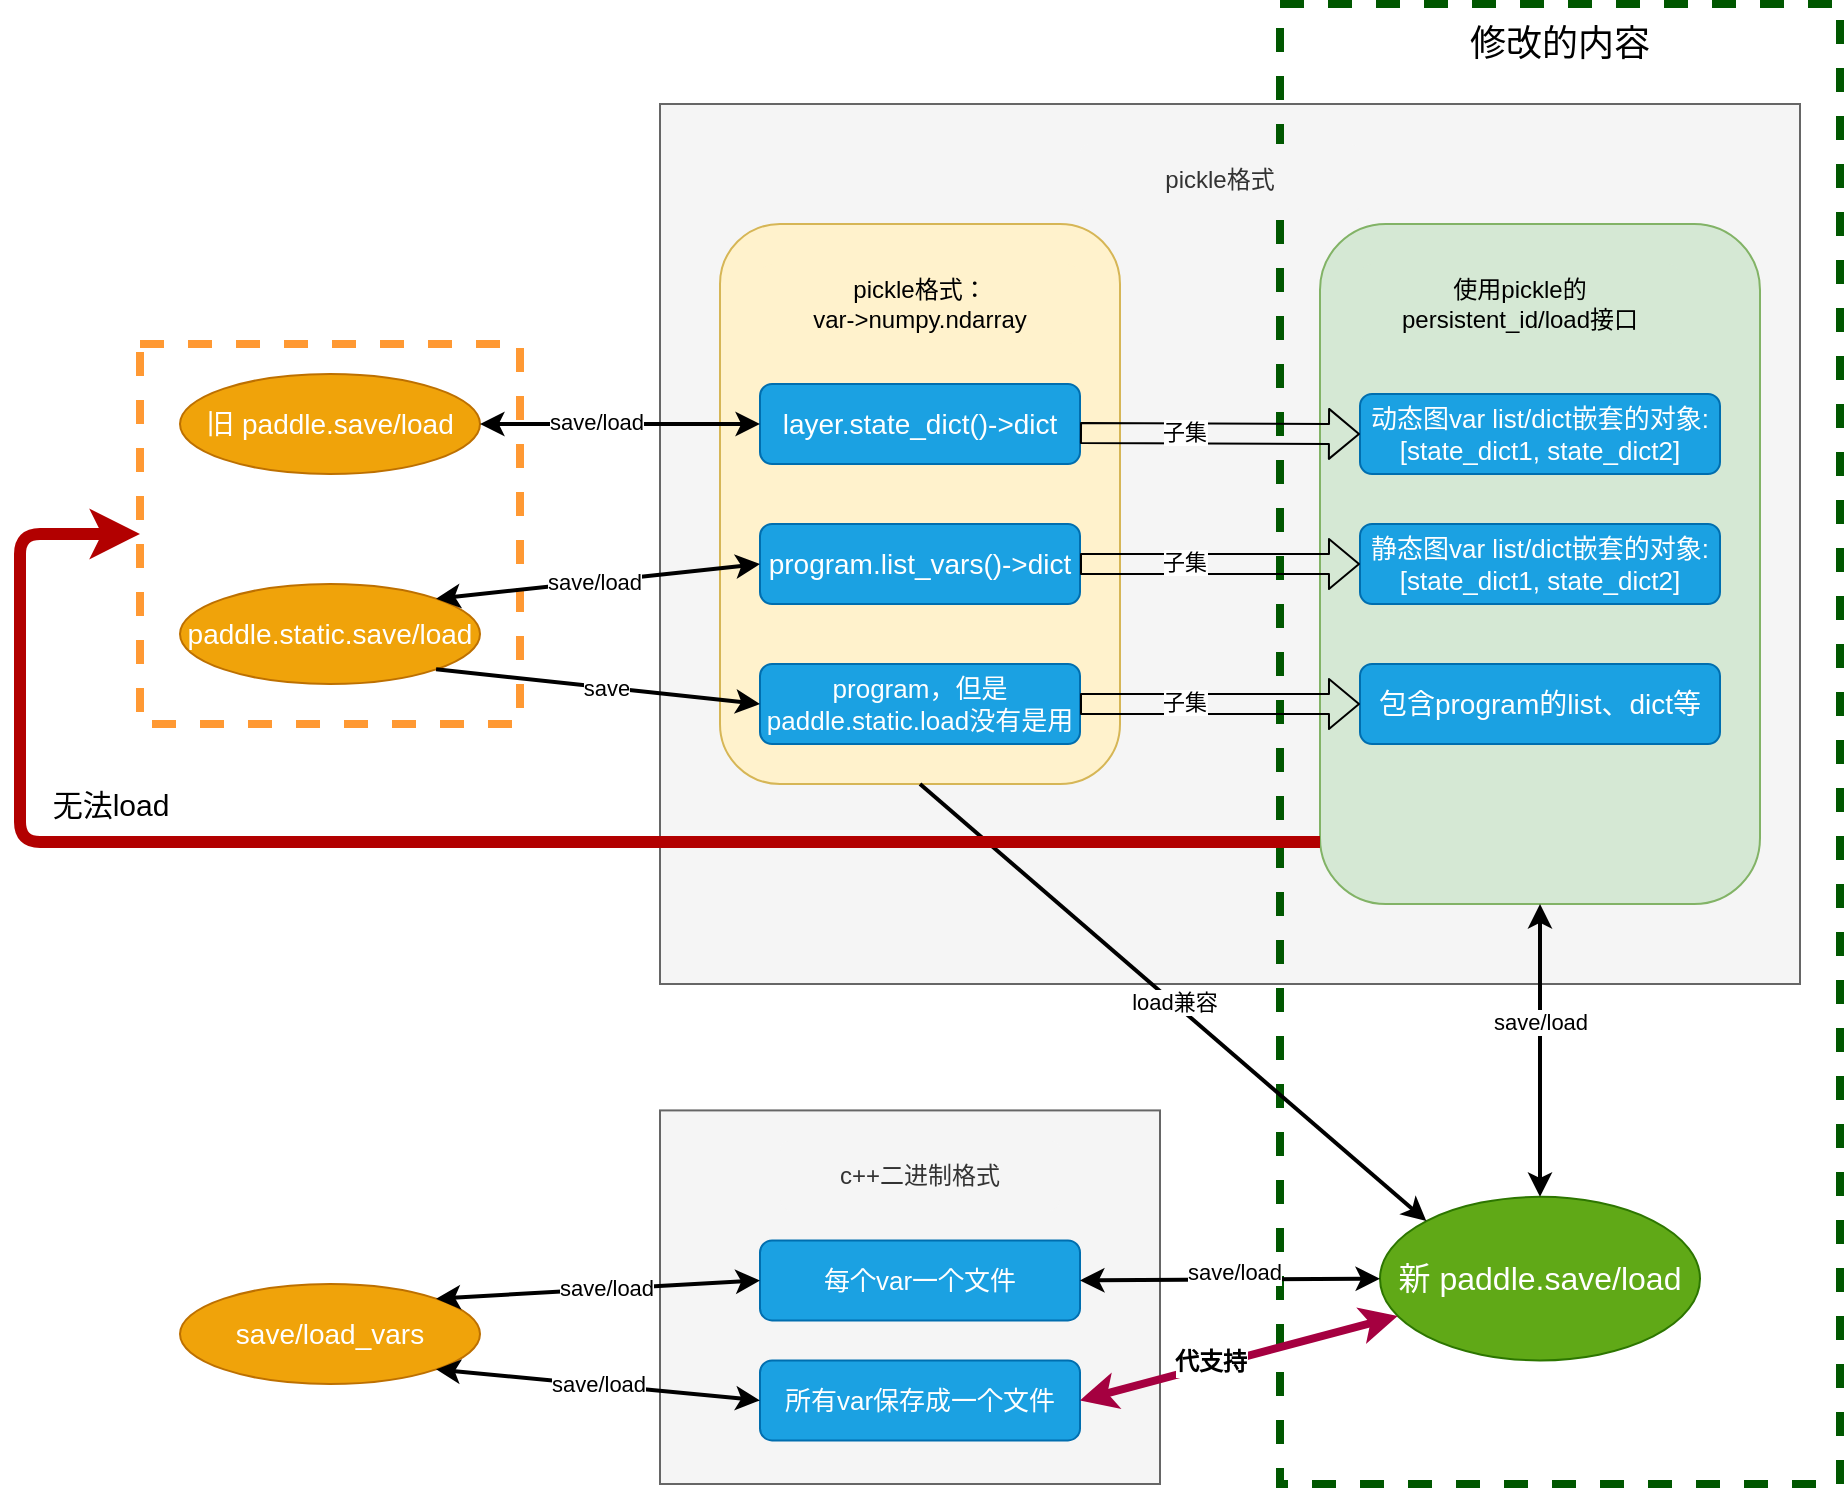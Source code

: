<mxfile version="14.2.9" type="github">
  <diagram id="tt5JFjFHPFmkW61CNUUX" name="Page-1">
    <mxGraphModel dx="2505" dy="867" grid="1" gridSize="10" guides="1" tooltips="1" connect="1" arrows="1" fold="1" page="1" pageScale="1" pageWidth="827" pageHeight="1169" math="0" shadow="0">
      <root>
        <mxCell id="0" />
        <mxCell id="1" parent="0" />
        <mxCell id="FwvYShrbWAnCKhNYx9Qg-18" value="" style="rounded=0;whiteSpace=wrap;html=1;fillColor=#f5f5f5;strokeColor=#666666;fontColor=#333333;" parent="1" vertex="1">
          <mxGeometry x="270" y="120" width="570" height="440" as="geometry" />
        </mxCell>
        <mxCell id="qJTZwnVhEVgrwr9GslrN-50" value="" style="rounded=0;whiteSpace=wrap;html=1;dashed=1;strokeColor=#005700;strokeWidth=4;fontColor=#ffffff;fillColor=none;" vertex="1" parent="1">
          <mxGeometry x="580" y="70" width="280" height="740" as="geometry" />
        </mxCell>
        <mxCell id="qJTZwnVhEVgrwr9GslrN-44" value="" style="rounded=0;whiteSpace=wrap;html=1;strokeColor=#FF9933;strokeWidth=4;fillColor=none;dashed=1;" vertex="1" parent="1">
          <mxGeometry x="10" y="240" width="190" height="190" as="geometry" />
        </mxCell>
        <mxCell id="qJTZwnVhEVgrwr9GslrN-12" value="" style="rounded=0;whiteSpace=wrap;html=1;fillColor=#f5f5f5;strokeColor=#666666;fontColor=#333333;" vertex="1" parent="1">
          <mxGeometry x="270" y="623.21" width="250" height="186.79" as="geometry" />
        </mxCell>
        <mxCell id="FwvYShrbWAnCKhNYx9Qg-17" value="" style="rounded=1;whiteSpace=wrap;html=1;fillColor=#fff2cc;strokeColor=#d6b656;" parent="1" vertex="1">
          <mxGeometry x="300" y="180" width="200" height="280" as="geometry" />
        </mxCell>
        <mxCell id="FwvYShrbWAnCKhNYx9Qg-24" value="" style="rounded=1;whiteSpace=wrap;html=1;fillColor=#d5e8d4;strokeColor=#82b366;" parent="1" vertex="1">
          <mxGeometry x="600" y="180" width="220" height="340" as="geometry" />
        </mxCell>
        <mxCell id="FwvYShrbWAnCKhNYx9Qg-2" value="&lt;font style=&quot;font-size: 14px&quot;&gt;layer.state_dict()-&amp;gt;dict&lt;/font&gt;" style="rounded=1;whiteSpace=wrap;html=1;fillColor=#1ba1e2;strokeColor=#006EAF;fontColor=#ffffff;" parent="1" vertex="1">
          <mxGeometry x="320" y="260" width="160" height="40" as="geometry" />
        </mxCell>
        <mxCell id="FwvYShrbWAnCKhNYx9Qg-10" value="&lt;font style=&quot;font-size: 14px&quot;&gt;program.list_vars()-&amp;gt;dict&lt;/font&gt;" style="rounded=1;whiteSpace=wrap;html=1;fillColor=#1ba1e2;strokeColor=#006EAF;fontColor=#ffffff;" parent="1" vertex="1">
          <mxGeometry x="320" y="330" width="160" height="40" as="geometry" />
        </mxCell>
        <mxCell id="FwvYShrbWAnCKhNYx9Qg-11" value="&lt;font style=&quot;font-size: 13px&quot;&gt;program，但是paddle.static.load没有是用&lt;/font&gt;" style="rounded=1;whiteSpace=wrap;html=1;fillColor=#1ba1e2;strokeColor=#006EAF;fontColor=#ffffff;" parent="1" vertex="1">
          <mxGeometry x="320" y="400" width="160" height="40" as="geometry" />
        </mxCell>
        <mxCell id="FwvYShrbWAnCKhNYx9Qg-12" value="&lt;font style=&quot;font-size: 13px&quot;&gt;每个var一个文件&lt;/font&gt;" style="rounded=1;whiteSpace=wrap;html=1;fillColor=#1ba1e2;strokeColor=#006EAF;fontColor=#ffffff;" parent="1" vertex="1">
          <mxGeometry x="320" y="688.21" width="160" height="40" as="geometry" />
        </mxCell>
        <mxCell id="FwvYShrbWAnCKhNYx9Qg-13" value="&lt;font style=&quot;font-size: 13px&quot;&gt;所有var保存成一个文件&lt;/font&gt;" style="rounded=1;whiteSpace=wrap;html=1;fillColor=#1ba1e2;strokeColor=#006EAF;fontColor=#ffffff;" parent="1" vertex="1">
          <mxGeometry x="320" y="748.21" width="160" height="40" as="geometry" />
        </mxCell>
        <mxCell id="FwvYShrbWAnCKhNYx9Qg-15" value="c++二进制格式" style="rounded=1;whiteSpace=wrap;html=1;fillColor=#f5f5f5;fontColor=#333333;strokeColor=none;" parent="1" vertex="1">
          <mxGeometry x="330" y="638.21" width="140" height="35" as="geometry" />
        </mxCell>
        <mxCell id="FwvYShrbWAnCKhNYx9Qg-19" value="&lt;font style=&quot;font-size: 13px&quot;&gt;动态图var list/dict嵌套的对象:&lt;br&gt;[state_dict1, state_dict2]&lt;/font&gt;" style="rounded=1;whiteSpace=wrap;html=1;fillColor=#1ba1e2;strokeColor=#006EAF;fontColor=#ffffff;" parent="1" vertex="1">
          <mxGeometry x="620" y="265" width="180" height="40" as="geometry" />
        </mxCell>
        <mxCell id="FwvYShrbWAnCKhNYx9Qg-22" value="pickle格式：&lt;br&gt;var-&amp;gt;numpy.ndarray" style="rounded=1;whiteSpace=wrap;html=1;fillColor=#fff2cc;strokeColor=none;" parent="1" vertex="1">
          <mxGeometry x="320" y="200" width="160" height="40" as="geometry" />
        </mxCell>
        <mxCell id="FwvYShrbWAnCKhNYx9Qg-23" value="&lt;font style=&quot;font-size: 14px&quot;&gt;包含program的list、dict等&lt;/font&gt;" style="rounded=1;whiteSpace=wrap;html=1;fillColor=#1ba1e2;strokeColor=#006EAF;fontColor=#ffffff;" parent="1" vertex="1">
          <mxGeometry x="620" y="400" width="180" height="40" as="geometry" />
        </mxCell>
        <mxCell id="FwvYShrbWAnCKhNYx9Qg-26" value="使用pickle的persistent_id/load接口" style="rounded=1;whiteSpace=wrap;html=1;fillColor=#d5e8d4;strokeColor=none;" parent="1" vertex="1">
          <mxGeometry x="620" y="200" width="160" height="40" as="geometry" />
        </mxCell>
        <mxCell id="FwvYShrbWAnCKhNYx9Qg-27" value="pickle格式" style="rounded=1;whiteSpace=wrap;html=1;fillColor=#f5f5f5;fontColor=#333333;strokeColor=none;" parent="1" vertex="1">
          <mxGeometry x="480" y="140" width="140" height="35" as="geometry" />
        </mxCell>
        <mxCell id="FwvYShrbWAnCKhNYx9Qg-35" value="&lt;font style=&quot;font-size: 14px&quot;&gt;paddle.static.save/load&lt;/font&gt;" style="ellipse;whiteSpace=wrap;html=1;fillColor=#f0a30a;strokeColor=#BD7000;fontColor=#ffffff;" parent="1" vertex="1">
          <mxGeometry x="30" y="360" width="150" height="50" as="geometry" />
        </mxCell>
        <mxCell id="FwvYShrbWAnCKhNYx9Qg-36" value="&lt;font style=&quot;font-size: 14px&quot;&gt;旧 paddle.save/load&lt;/font&gt;" style="ellipse;whiteSpace=wrap;html=1;fillColor=#f0a30a;strokeColor=#BD7000;fontColor=#ffffff;" parent="1" vertex="1">
          <mxGeometry x="30" y="255" width="150" height="50" as="geometry" />
        </mxCell>
        <mxCell id="FwvYShrbWAnCKhNYx9Qg-37" value="&lt;font style=&quot;font-size: 14px&quot;&gt;save/load_vars&lt;/font&gt;" style="ellipse;whiteSpace=wrap;html=1;fillColor=#f0a30a;strokeColor=#BD7000;fontColor=#ffffff;" parent="1" vertex="1">
          <mxGeometry x="30" y="710" width="150" height="50" as="geometry" />
        </mxCell>
        <mxCell id="FwvYShrbWAnCKhNYx9Qg-40" value="" style="endArrow=classic;startArrow=classic;html=1;exitX=1;exitY=0.5;exitDx=0;exitDy=0;entryX=0;entryY=0.5;entryDx=0;entryDy=0;strokeWidth=2;" parent="1" source="FwvYShrbWAnCKhNYx9Qg-36" target="FwvYShrbWAnCKhNYx9Qg-2" edge="1">
          <mxGeometry width="50" height="50" relative="1" as="geometry">
            <mxPoint x="170" y="440" as="sourcePoint" />
            <mxPoint x="320" y="300" as="targetPoint" />
          </mxGeometry>
        </mxCell>
        <mxCell id="qJTZwnVhEVgrwr9GslrN-21" value="save/load" style="edgeLabel;html=1;align=center;verticalAlign=middle;resizable=0;points=[];" vertex="1" connectable="0" parent="FwvYShrbWAnCKhNYx9Qg-40">
          <mxGeometry x="-0.171" y="1" relative="1" as="geometry">
            <mxPoint as="offset" />
          </mxGeometry>
        </mxCell>
        <mxCell id="FwvYShrbWAnCKhNYx9Qg-41" value="" style="endArrow=classic;startArrow=classic;html=1;exitX=1;exitY=0;exitDx=0;exitDy=0;entryX=0;entryY=0.5;entryDx=0;entryDy=0;strokeWidth=2;" parent="1" source="FwvYShrbWAnCKhNYx9Qg-35" target="FwvYShrbWAnCKhNYx9Qg-10" edge="1">
          <mxGeometry width="50" height="50" relative="1" as="geometry">
            <mxPoint x="130" y="430" as="sourcePoint" />
            <mxPoint x="320" y="360" as="targetPoint" />
          </mxGeometry>
        </mxCell>
        <mxCell id="qJTZwnVhEVgrwr9GslrN-22" value="save/load" style="edgeLabel;html=1;align=center;verticalAlign=middle;resizable=0;points=[];" vertex="1" connectable="0" parent="FwvYShrbWAnCKhNYx9Qg-41">
          <mxGeometry x="-0.025" relative="1" as="geometry">
            <mxPoint as="offset" />
          </mxGeometry>
        </mxCell>
        <mxCell id="FwvYShrbWAnCKhNYx9Qg-42" value="" style="endArrow=classic;html=1;exitX=1;exitY=1;exitDx=0;exitDy=0;entryX=0;entryY=0.5;entryDx=0;entryDy=0;strokeWidth=2;" parent="1" source="FwvYShrbWAnCKhNYx9Qg-35" target="FwvYShrbWAnCKhNYx9Qg-11" edge="1">
          <mxGeometry width="50" height="50" relative="1" as="geometry">
            <mxPoint x="100" y="420" as="sourcePoint" />
            <mxPoint x="320" y="420" as="targetPoint" />
          </mxGeometry>
        </mxCell>
        <mxCell id="qJTZwnVhEVgrwr9GslrN-23" value="save" style="edgeLabel;html=1;align=center;verticalAlign=middle;resizable=0;points=[];" vertex="1" connectable="0" parent="FwvYShrbWAnCKhNYx9Qg-42">
          <mxGeometry x="0.049" relative="1" as="geometry">
            <mxPoint as="offset" />
          </mxGeometry>
        </mxCell>
        <mxCell id="FwvYShrbWAnCKhNYx9Qg-43" value="" style="endArrow=classic;startArrow=classic;html=1;entryX=0;entryY=0.5;entryDx=0;entryDy=0;exitX=1;exitY=0;exitDx=0;exitDy=0;strokeWidth=2;" parent="1" source="FwvYShrbWAnCKhNYx9Qg-37" target="FwvYShrbWAnCKhNYx9Qg-12" edge="1">
          <mxGeometry width="50" height="50" relative="1" as="geometry">
            <mxPoint x="210" y="758.21" as="sourcePoint" />
            <mxPoint x="260" y="708.21" as="targetPoint" />
          </mxGeometry>
        </mxCell>
        <mxCell id="qJTZwnVhEVgrwr9GslrN-24" value="save/load" style="edgeLabel;html=1;align=center;verticalAlign=middle;resizable=0;points=[];" vertex="1" connectable="0" parent="FwvYShrbWAnCKhNYx9Qg-43">
          <mxGeometry x="0.05" y="1" relative="1" as="geometry">
            <mxPoint as="offset" />
          </mxGeometry>
        </mxCell>
        <mxCell id="FwvYShrbWAnCKhNYx9Qg-44" value="save/load" style="endArrow=classic;startArrow=classic;html=1;entryX=0;entryY=0.5;entryDx=0;entryDy=0;exitX=1;exitY=1;exitDx=0;exitDy=0;strokeWidth=2;" parent="1" source="FwvYShrbWAnCKhNYx9Qg-37" target="FwvYShrbWAnCKhNYx9Qg-13" edge="1">
          <mxGeometry width="50" height="50" relative="1" as="geometry">
            <mxPoint x="190" y="798.21" as="sourcePoint" />
            <mxPoint x="240" y="748.21" as="targetPoint" />
          </mxGeometry>
        </mxCell>
        <mxCell id="FwvYShrbWAnCKhNYx9Qg-46" value="&lt;font style=&quot;font-size: 16px&quot;&gt;新 paddle.save/load&lt;/font&gt;" style="ellipse;whiteSpace=wrap;html=1;fillColor=#60a917;strokeColor=#2D7600;fontColor=#ffffff;" parent="1" vertex="1">
          <mxGeometry x="630" y="666.42" width="160" height="81.79" as="geometry" />
        </mxCell>
        <mxCell id="qJTZwnVhEVgrwr9GslrN-5" value="" style="endArrow=classic;html=1;entryX=0;entryY=0;entryDx=0;entryDy=0;exitX=0.5;exitY=1;exitDx=0;exitDy=0;strokeWidth=2;" edge="1" parent="1" source="FwvYShrbWAnCKhNYx9Qg-17" target="FwvYShrbWAnCKhNYx9Qg-46">
          <mxGeometry relative="1" as="geometry">
            <mxPoint x="400" y="470" as="sourcePoint" />
            <mxPoint x="630" y="510" as="targetPoint" />
          </mxGeometry>
        </mxCell>
        <mxCell id="qJTZwnVhEVgrwr9GslrN-6" value="load兼容" style="edgeLabel;resizable=0;html=1;align=center;verticalAlign=middle;" connectable="0" vertex="1" parent="qJTZwnVhEVgrwr9GslrN-5">
          <mxGeometry relative="1" as="geometry" />
        </mxCell>
        <mxCell id="qJTZwnVhEVgrwr9GslrN-7" value="" style="endArrow=classic;startArrow=classic;html=1;entryX=0.5;entryY=1;entryDx=0;entryDy=0;exitX=0.5;exitY=0;exitDx=0;exitDy=0;strokeWidth=2;" edge="1" parent="1" source="FwvYShrbWAnCKhNYx9Qg-46" target="FwvYShrbWAnCKhNYx9Qg-24">
          <mxGeometry width="50" height="50" relative="1" as="geometry">
            <mxPoint x="680" y="570" as="sourcePoint" />
            <mxPoint x="730" y="520" as="targetPoint" />
          </mxGeometry>
        </mxCell>
        <mxCell id="qJTZwnVhEVgrwr9GslrN-26" value="save/load" style="edgeLabel;html=1;align=center;verticalAlign=middle;resizable=0;points=[];" vertex="1" connectable="0" parent="qJTZwnVhEVgrwr9GslrN-7">
          <mxGeometry x="0.203" relative="1" as="geometry">
            <mxPoint as="offset" />
          </mxGeometry>
        </mxCell>
        <mxCell id="qJTZwnVhEVgrwr9GslrN-8" value="" style="endArrow=classic;startArrow=classic;html=1;entryX=0;entryY=0.5;entryDx=0;entryDy=0;exitX=1;exitY=0.5;exitDx=0;exitDy=0;strokeWidth=2;" edge="1" parent="1" source="FwvYShrbWAnCKhNYx9Qg-12" target="FwvYShrbWAnCKhNYx9Qg-46">
          <mxGeometry width="50" height="50" relative="1" as="geometry">
            <mxPoint x="460" y="628.21" as="sourcePoint" />
            <mxPoint x="510" y="578.21" as="targetPoint" />
          </mxGeometry>
        </mxCell>
        <mxCell id="qJTZwnVhEVgrwr9GslrN-25" value="save/load" style="edgeLabel;html=1;align=center;verticalAlign=middle;resizable=0;points=[];" vertex="1" connectable="0" parent="qJTZwnVhEVgrwr9GslrN-8">
          <mxGeometry x="0.022" y="4" relative="1" as="geometry">
            <mxPoint as="offset" />
          </mxGeometry>
        </mxCell>
        <mxCell id="qJTZwnVhEVgrwr9GslrN-10" value="&lt;font style=&quot;font-size: 13px&quot;&gt;静态图var list/dict嵌套的对象:&lt;br&gt;[state_dict1, state_dict2]&lt;/font&gt;" style="rounded=1;whiteSpace=wrap;html=1;fillColor=#1ba1e2;strokeColor=#006EAF;fontColor=#ffffff;" vertex="1" parent="1">
          <mxGeometry x="620" y="330" width="180" height="40" as="geometry" />
        </mxCell>
        <mxCell id="qJTZwnVhEVgrwr9GslrN-13" value="" style="shape=flexArrow;endArrow=classic;html=1;entryX=0;entryY=0.5;entryDx=0;entryDy=0;exitX=1;exitY=0.5;exitDx=0;exitDy=0;endWidth=14;endSize=4.67;" edge="1" parent="1" source="FwvYShrbWAnCKhNYx9Qg-10" target="qJTZwnVhEVgrwr9GslrN-10">
          <mxGeometry width="50" height="50" relative="1" as="geometry">
            <mxPoint x="410" y="410" as="sourcePoint" />
            <mxPoint x="460" y="360" as="targetPoint" />
          </mxGeometry>
        </mxCell>
        <mxCell id="qJTZwnVhEVgrwr9GslrN-14" value="子集" style="edgeLabel;html=1;align=center;verticalAlign=middle;resizable=0;points=[];" vertex="1" connectable="0" parent="qJTZwnVhEVgrwr9GslrN-13">
          <mxGeometry x="-0.267" y="1" relative="1" as="geometry">
            <mxPoint as="offset" />
          </mxGeometry>
        </mxCell>
        <mxCell id="qJTZwnVhEVgrwr9GslrN-17" value="" style="shape=flexArrow;endArrow=classic;html=1;entryX=0;entryY=0.5;entryDx=0;entryDy=0;exitX=1;exitY=0.5;exitDx=0;exitDy=0;endWidth=14;endSize=4.67;" edge="1" parent="1" target="FwvYShrbWAnCKhNYx9Qg-19">
          <mxGeometry width="50" height="50" relative="1" as="geometry">
            <mxPoint x="480" y="284.5" as="sourcePoint" />
            <mxPoint x="600" y="284.5" as="targetPoint" />
          </mxGeometry>
        </mxCell>
        <mxCell id="qJTZwnVhEVgrwr9GslrN-18" value="子集" style="edgeLabel;html=1;align=center;verticalAlign=middle;resizable=0;points=[];" vertex="1" connectable="0" parent="qJTZwnVhEVgrwr9GslrN-17">
          <mxGeometry x="-0.267" y="1" relative="1" as="geometry">
            <mxPoint as="offset" />
          </mxGeometry>
        </mxCell>
        <mxCell id="qJTZwnVhEVgrwr9GslrN-19" value="" style="shape=flexArrow;endArrow=classic;html=1;entryX=0;entryY=0.5;entryDx=0;entryDy=0;exitX=1;exitY=0.5;exitDx=0;exitDy=0;endWidth=14;endSize=4.67;" edge="1" parent="1" target="FwvYShrbWAnCKhNYx9Qg-23">
          <mxGeometry width="50" height="50" relative="1" as="geometry">
            <mxPoint x="480" y="420" as="sourcePoint" />
            <mxPoint x="600" y="420" as="targetPoint" />
          </mxGeometry>
        </mxCell>
        <mxCell id="qJTZwnVhEVgrwr9GslrN-20" value="子集" style="edgeLabel;html=1;align=center;verticalAlign=middle;resizable=0;points=[];" vertex="1" connectable="0" parent="qJTZwnVhEVgrwr9GslrN-19">
          <mxGeometry x="-0.267" y="1" relative="1" as="geometry">
            <mxPoint as="offset" />
          </mxGeometry>
        </mxCell>
        <mxCell id="qJTZwnVhEVgrwr9GslrN-27" value="" style="edgeStyle=segmentEdgeStyle;endArrow=classic;html=1;fillColor=#e51400;strokeColor=#B20000;strokeWidth=6;entryX=0;entryY=0.5;entryDx=0;entryDy=0;" edge="1" parent="1" source="FwvYShrbWAnCKhNYx9Qg-24" target="qJTZwnVhEVgrwr9GslrN-44">
          <mxGeometry width="50" height="50" relative="1" as="geometry">
            <mxPoint x="577" y="489" as="sourcePoint" />
            <mxPoint x="3" y="335" as="targetPoint" />
            <Array as="points">
              <mxPoint x="-50" y="489" />
              <mxPoint x="-50" y="335" />
            </Array>
          </mxGeometry>
        </mxCell>
        <mxCell id="qJTZwnVhEVgrwr9GslrN-29" value="&lt;font style=&quot;font-size: 15px&quot;&gt;无法load&lt;/font&gt;" style="text;html=1;align=center;verticalAlign=middle;resizable=0;points=[];autosize=1;" vertex="1" parent="1">
          <mxGeometry x="-40" y="460" width="70" height="20" as="geometry" />
        </mxCell>
        <mxCell id="qJTZwnVhEVgrwr9GslrN-51" value="&lt;font style=&quot;font-size: 18px&quot;&gt;修改的内容&lt;/font&gt;" style="text;html=1;align=center;verticalAlign=middle;whiteSpace=wrap;rounded=0;dashed=1;" vertex="1" parent="1">
          <mxGeometry x="665" y="80" width="110" height="20" as="geometry" />
        </mxCell>
        <mxCell id="qJTZwnVhEVgrwr9GslrN-52" value="" style="endArrow=classic;startArrow=classic;html=1;strokeWidth=4;exitX=1;exitY=0.5;exitDx=0;exitDy=0;strokeColor=#A50040;fillColor=#d80073;" edge="1" parent="1" source="FwvYShrbWAnCKhNYx9Qg-13" target="FwvYShrbWAnCKhNYx9Qg-46">
          <mxGeometry width="50" height="50" relative="1" as="geometry">
            <mxPoint x="550" y="800" as="sourcePoint" />
            <mxPoint x="600" y="750" as="targetPoint" />
          </mxGeometry>
        </mxCell>
        <mxCell id="qJTZwnVhEVgrwr9GslrN-53" value="&lt;font style=&quot;font-size: 12px&quot;&gt;&lt;b&gt;代支持&lt;/b&gt;&lt;/font&gt;" style="edgeLabel;html=1;align=center;verticalAlign=middle;resizable=0;points=[];" vertex="1" connectable="0" parent="qJTZwnVhEVgrwr9GslrN-52">
          <mxGeometry x="-0.177" y="2" relative="1" as="geometry">
            <mxPoint as="offset" />
          </mxGeometry>
        </mxCell>
      </root>
    </mxGraphModel>
  </diagram>
</mxfile>
